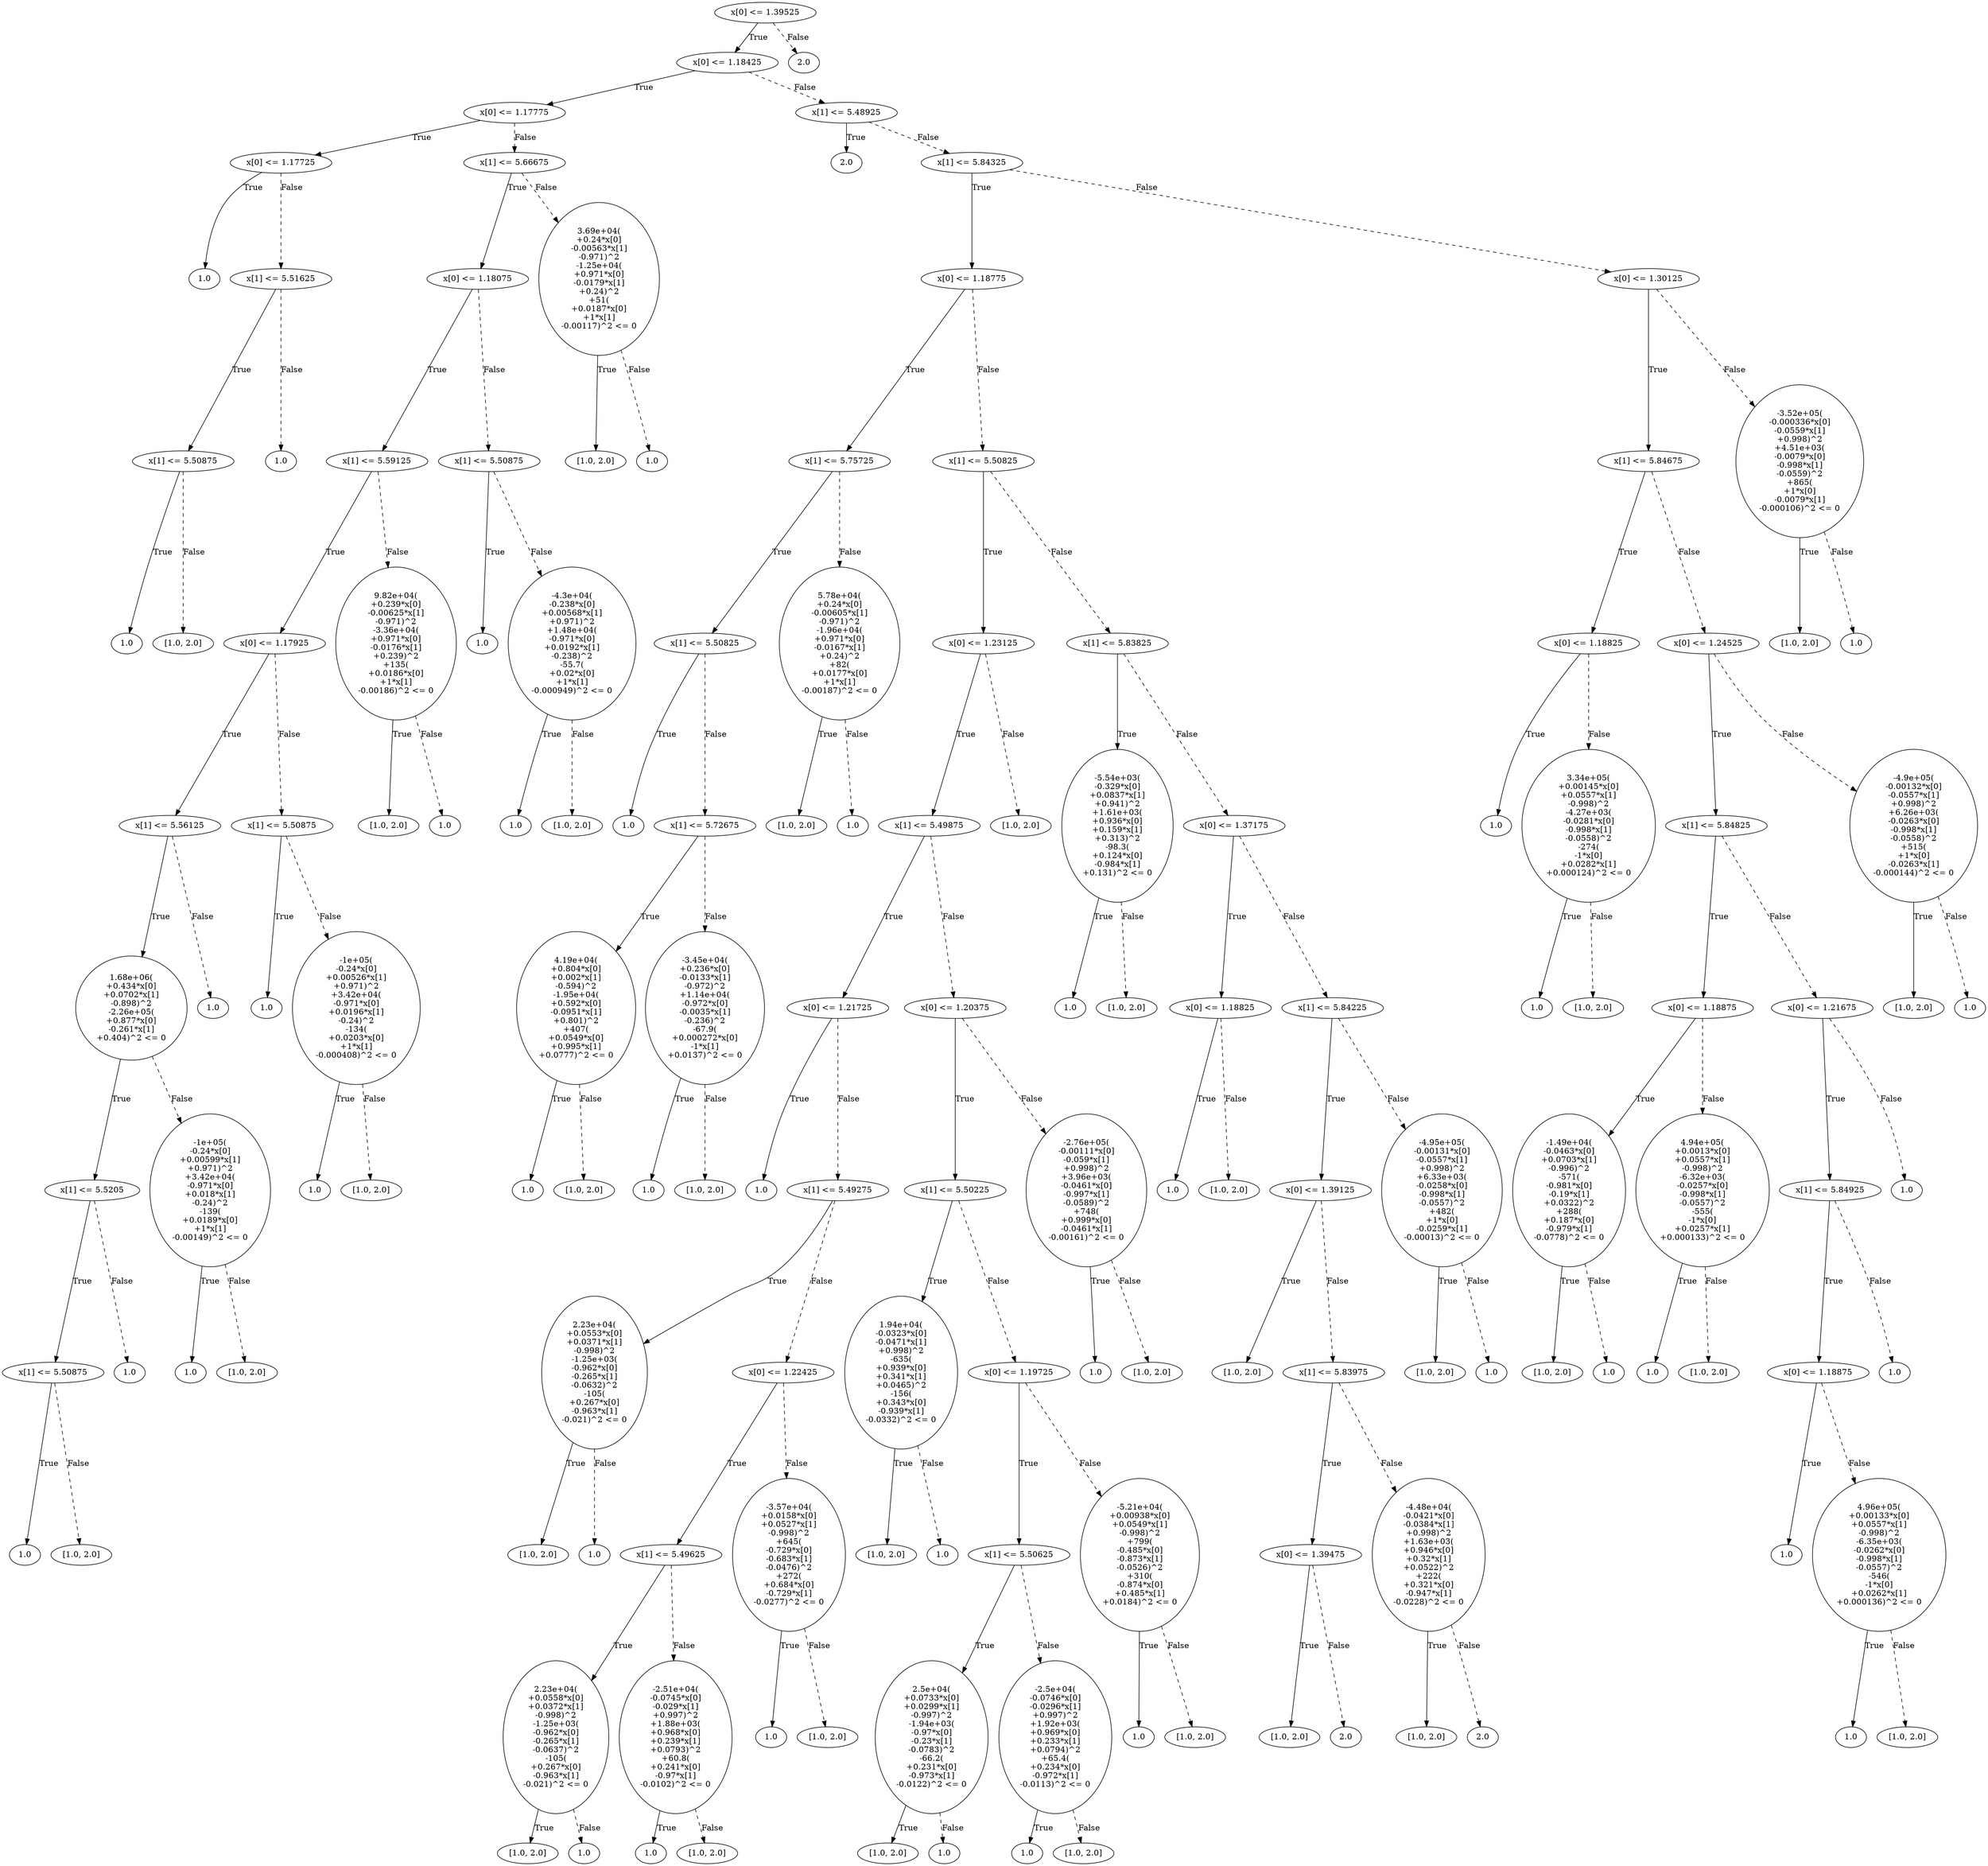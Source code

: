 digraph {
0 [label="x[0] <= 1.39525"];
1 [label="x[0] <= 1.18425"];
2 [label="x[0] <= 1.17775"];
3 [label="x[0] <= 1.17725"];
4 [label="1.0"];
3 -> 4 [label="True"];
5 [label="x[1] <= 5.51625"];
6 [label="x[1] <= 5.50875"];
7 [label="1.0"];
6 -> 7 [label="True"];
8 [label="[1.0, 2.0]"];
6 -> 8 [style="dashed", label="False"];
5 -> 6 [label="True"];
9 [label="1.0"];
5 -> 9 [style="dashed", label="False"];
3 -> 5 [style="dashed", label="False"];
2 -> 3 [label="True"];
10 [label="x[1] <= 5.66675"];
11 [label="x[0] <= 1.18075"];
12 [label="x[1] <= 5.59125"];
13 [label="x[0] <= 1.17925"];
14 [label="x[1] <= 5.56125"];
15 [label="1.68e+06(\n+0.434*x[0]\n+0.0702*x[1]\n-0.898)^2\n-2.26e+05(\n+0.877*x[0]\n-0.261*x[1]\n+0.404)^2 <= 0"];
16 [label="x[1] <= 5.5205"];
17 [label="x[1] <= 5.50875"];
18 [label="1.0"];
17 -> 18 [label="True"];
19 [label="[1.0, 2.0]"];
17 -> 19 [style="dashed", label="False"];
16 -> 17 [label="True"];
20 [label="1.0"];
16 -> 20 [style="dashed", label="False"];
15 -> 16 [label="True"];
21 [label="-1e+05(\n-0.24*x[0]\n+0.00599*x[1]\n+0.971)^2\n+3.42e+04(\n-0.971*x[0]\n+0.018*x[1]\n-0.24)^2\n-139(\n+0.0189*x[0]\n+1*x[1]\n-0.00149)^2 <= 0"];
22 [label="1.0"];
21 -> 22 [label="True"];
23 [label="[1.0, 2.0]"];
21 -> 23 [style="dashed", label="False"];
15 -> 21 [style="dashed", label="False"];
14 -> 15 [label="True"];
24 [label="1.0"];
14 -> 24 [style="dashed", label="False"];
13 -> 14 [label="True"];
25 [label="x[1] <= 5.50875"];
26 [label="1.0"];
25 -> 26 [label="True"];
27 [label="-1e+05(\n-0.24*x[0]\n+0.00526*x[1]\n+0.971)^2\n+3.42e+04(\n-0.971*x[0]\n+0.0196*x[1]\n-0.24)^2\n-134(\n+0.0203*x[0]\n+1*x[1]\n-0.000408)^2 <= 0"];
28 [label="1.0"];
27 -> 28 [label="True"];
29 [label="[1.0, 2.0]"];
27 -> 29 [style="dashed", label="False"];
25 -> 27 [style="dashed", label="False"];
13 -> 25 [style="dashed", label="False"];
12 -> 13 [label="True"];
30 [label="9.82e+04(\n+0.239*x[0]\n-0.00625*x[1]\n-0.971)^2\n-3.36e+04(\n+0.971*x[0]\n-0.0176*x[1]\n+0.239)^2\n+135(\n+0.0186*x[0]\n+1*x[1]\n-0.00186)^2 <= 0"];
31 [label="[1.0, 2.0]"];
30 -> 31 [label="True"];
32 [label="1.0"];
30 -> 32 [style="dashed", label="False"];
12 -> 30 [style="dashed", label="False"];
11 -> 12 [label="True"];
33 [label="x[1] <= 5.50875"];
34 [label="1.0"];
33 -> 34 [label="True"];
35 [label="-4.3e+04(\n-0.238*x[0]\n+0.00568*x[1]\n+0.971)^2\n+1.48e+04(\n-0.971*x[0]\n+0.0192*x[1]\n-0.238)^2\n-55.7(\n+0.02*x[0]\n+1*x[1]\n-0.000949)^2 <= 0"];
36 [label="1.0"];
35 -> 36 [label="True"];
37 [label="[1.0, 2.0]"];
35 -> 37 [style="dashed", label="False"];
33 -> 35 [style="dashed", label="False"];
11 -> 33 [style="dashed", label="False"];
10 -> 11 [label="True"];
38 [label="3.69e+04(\n+0.24*x[0]\n-0.00563*x[1]\n-0.971)^2\n-1.25e+04(\n+0.971*x[0]\n-0.0179*x[1]\n+0.24)^2\n+51(\n+0.0187*x[0]\n+1*x[1]\n-0.00117)^2 <= 0"];
39 [label="[1.0, 2.0]"];
38 -> 39 [label="True"];
40 [label="1.0"];
38 -> 40 [style="dashed", label="False"];
10 -> 38 [style="dashed", label="False"];
2 -> 10 [style="dashed", label="False"];
1 -> 2 [label="True"];
41 [label="x[1] <= 5.48925"];
42 [label="2.0"];
41 -> 42 [label="True"];
43 [label="x[1] <= 5.84325"];
44 [label="x[0] <= 1.18775"];
45 [label="x[1] <= 5.75725"];
46 [label="x[1] <= 5.50825"];
47 [label="1.0"];
46 -> 47 [label="True"];
48 [label="x[1] <= 5.72675"];
49 [label="4.19e+04(\n+0.804*x[0]\n+0.002*x[1]\n-0.594)^2\n-1.95e+04(\n+0.592*x[0]\n-0.0951*x[1]\n+0.801)^2\n+407(\n+0.0549*x[0]\n+0.995*x[1]\n+0.0777)^2 <= 0"];
50 [label="1.0"];
49 -> 50 [label="True"];
51 [label="[1.0, 2.0]"];
49 -> 51 [style="dashed", label="False"];
48 -> 49 [label="True"];
52 [label="-3.45e+04(\n+0.236*x[0]\n-0.0133*x[1]\n-0.972)^2\n+1.14e+04(\n-0.972*x[0]\n-0.0035*x[1]\n-0.236)^2\n-67.9(\n+0.000272*x[0]\n-1*x[1]\n+0.0137)^2 <= 0"];
53 [label="1.0"];
52 -> 53 [label="True"];
54 [label="[1.0, 2.0]"];
52 -> 54 [style="dashed", label="False"];
48 -> 52 [style="dashed", label="False"];
46 -> 48 [style="dashed", label="False"];
45 -> 46 [label="True"];
55 [label="5.78e+04(\n+0.24*x[0]\n-0.00605*x[1]\n-0.971)^2\n-1.96e+04(\n+0.971*x[0]\n-0.0167*x[1]\n+0.24)^2\n+82(\n+0.0177*x[0]\n+1*x[1]\n-0.00187)^2 <= 0"];
56 [label="[1.0, 2.0]"];
55 -> 56 [label="True"];
57 [label="1.0"];
55 -> 57 [style="dashed", label="False"];
45 -> 55 [style="dashed", label="False"];
44 -> 45 [label="True"];
58 [label="x[1] <= 5.50825"];
59 [label="x[0] <= 1.23125"];
60 [label="x[1] <= 5.49875"];
61 [label="x[0] <= 1.21725"];
62 [label="1.0"];
61 -> 62 [label="True"];
63 [label="x[1] <= 5.49275"];
64 [label="2.23e+04(\n+0.0553*x[0]\n+0.0371*x[1]\n-0.998)^2\n-1.25e+03(\n-0.962*x[0]\n-0.265*x[1]\n-0.0632)^2\n-105(\n+0.267*x[0]\n-0.963*x[1]\n-0.021)^2 <= 0"];
65 [label="[1.0, 2.0]"];
64 -> 65 [label="True"];
66 [label="1.0"];
64 -> 66 [style="dashed", label="False"];
63 -> 64 [label="True"];
67 [label="x[0] <= 1.22425"];
68 [label="x[1] <= 5.49625"];
69 [label="2.23e+04(\n+0.0558*x[0]\n+0.0372*x[1]\n-0.998)^2\n-1.25e+03(\n-0.962*x[0]\n-0.265*x[1]\n-0.0637)^2\n-105(\n+0.267*x[0]\n-0.963*x[1]\n-0.021)^2 <= 0"];
70 [label="[1.0, 2.0]"];
69 -> 70 [label="True"];
71 [label="1.0"];
69 -> 71 [style="dashed", label="False"];
68 -> 69 [label="True"];
72 [label="-2.51e+04(\n-0.0745*x[0]\n-0.029*x[1]\n+0.997)^2\n+1.88e+03(\n+0.968*x[0]\n+0.239*x[1]\n+0.0793)^2\n+60.8(\n+0.241*x[0]\n-0.97*x[1]\n-0.0102)^2 <= 0"];
73 [label="1.0"];
72 -> 73 [label="True"];
74 [label="[1.0, 2.0]"];
72 -> 74 [style="dashed", label="False"];
68 -> 72 [style="dashed", label="False"];
67 -> 68 [label="True"];
75 [label="-3.57e+04(\n+0.0158*x[0]\n+0.0527*x[1]\n-0.998)^2\n+645(\n-0.729*x[0]\n-0.683*x[1]\n-0.0476)^2\n+272(\n+0.684*x[0]\n-0.729*x[1]\n-0.0277)^2 <= 0"];
76 [label="1.0"];
75 -> 76 [label="True"];
77 [label="[1.0, 2.0]"];
75 -> 77 [style="dashed", label="False"];
67 -> 75 [style="dashed", label="False"];
63 -> 67 [style="dashed", label="False"];
61 -> 63 [style="dashed", label="False"];
60 -> 61 [label="True"];
78 [label="x[0] <= 1.20375"];
79 [label="x[1] <= 5.50225"];
80 [label="1.94e+04(\n-0.0323*x[0]\n-0.0471*x[1]\n+0.998)^2\n-635(\n+0.939*x[0]\n+0.341*x[1]\n+0.0465)^2\n-156(\n+0.343*x[0]\n-0.939*x[1]\n-0.0332)^2 <= 0"];
81 [label="[1.0, 2.0]"];
80 -> 81 [label="True"];
82 [label="1.0"];
80 -> 82 [style="dashed", label="False"];
79 -> 80 [label="True"];
83 [label="x[0] <= 1.19725"];
84 [label="x[1] <= 5.50625"];
85 [label="2.5e+04(\n+0.0733*x[0]\n+0.0299*x[1]\n-0.997)^2\n-1.94e+03(\n-0.97*x[0]\n-0.23*x[1]\n-0.0783)^2\n-66.2(\n+0.231*x[0]\n-0.973*x[1]\n-0.0122)^2 <= 0"];
86 [label="[1.0, 2.0]"];
85 -> 86 [label="True"];
87 [label="1.0"];
85 -> 87 [style="dashed", label="False"];
84 -> 85 [label="True"];
88 [label="-2.5e+04(\n-0.0746*x[0]\n-0.0296*x[1]\n+0.997)^2\n+1.92e+03(\n+0.969*x[0]\n+0.233*x[1]\n+0.0794)^2\n+65.4(\n+0.234*x[0]\n-0.972*x[1]\n-0.0113)^2 <= 0"];
89 [label="1.0"];
88 -> 89 [label="True"];
90 [label="[1.0, 2.0]"];
88 -> 90 [style="dashed", label="False"];
84 -> 88 [style="dashed", label="False"];
83 -> 84 [label="True"];
91 [label="-5.21e+04(\n+0.00938*x[0]\n+0.0549*x[1]\n-0.998)^2\n+799(\n-0.485*x[0]\n-0.873*x[1]\n-0.0526)^2\n+310(\n-0.874*x[0]\n+0.485*x[1]\n+0.0184)^2 <= 0"];
92 [label="1.0"];
91 -> 92 [label="True"];
93 [label="[1.0, 2.0]"];
91 -> 93 [style="dashed", label="False"];
83 -> 91 [style="dashed", label="False"];
79 -> 83 [style="dashed", label="False"];
78 -> 79 [label="True"];
94 [label="-2.76e+05(\n-0.00111*x[0]\n-0.059*x[1]\n+0.998)^2\n+3.96e+03(\n-0.0461*x[0]\n-0.997*x[1]\n-0.0589)^2\n+748(\n+0.999*x[0]\n-0.0461*x[1]\n-0.00161)^2 <= 0"];
95 [label="1.0"];
94 -> 95 [label="True"];
96 [label="[1.0, 2.0]"];
94 -> 96 [style="dashed", label="False"];
78 -> 94 [style="dashed", label="False"];
60 -> 78 [style="dashed", label="False"];
59 -> 60 [label="True"];
97 [label="[1.0, 2.0]"];
59 -> 97 [style="dashed", label="False"];
58 -> 59 [label="True"];
98 [label="x[1] <= 5.83825"];
99 [label="-5.54e+03(\n-0.329*x[0]\n+0.0837*x[1]\n+0.941)^2\n+1.61e+03(\n+0.936*x[0]\n+0.159*x[1]\n+0.313)^2\n-98.3(\n+0.124*x[0]\n-0.984*x[1]\n+0.131)^2 <= 0"];
100 [label="1.0"];
99 -> 100 [label="True"];
101 [label="[1.0, 2.0]"];
99 -> 101 [style="dashed", label="False"];
98 -> 99 [label="True"];
102 [label="x[0] <= 1.37175"];
103 [label="x[0] <= 1.18825"];
104 [label="1.0"];
103 -> 104 [label="True"];
105 [label="[1.0, 2.0]"];
103 -> 105 [style="dashed", label="False"];
102 -> 103 [label="True"];
106 [label="x[1] <= 5.84225"];
107 [label="x[0] <= 1.39125"];
108 [label="[1.0, 2.0]"];
107 -> 108 [label="True"];
109 [label="x[1] <= 5.83975"];
110 [label="x[0] <= 1.39475"];
111 [label="[1.0, 2.0]"];
110 -> 111 [label="True"];
112 [label="2.0"];
110 -> 112 [style="dashed", label="False"];
109 -> 110 [label="True"];
113 [label="-4.48e+04(\n-0.0421*x[0]\n-0.0384*x[1]\n+0.998)^2\n+1.63e+03(\n+0.946*x[0]\n+0.32*x[1]\n+0.0522)^2\n+222(\n+0.321*x[0]\n-0.947*x[1]\n-0.0228)^2 <= 0"];
114 [label="[1.0, 2.0]"];
113 -> 114 [label="True"];
115 [label="2.0"];
113 -> 115 [style="dashed", label="False"];
109 -> 113 [style="dashed", label="False"];
107 -> 109 [style="dashed", label="False"];
106 -> 107 [label="True"];
116 [label="-4.95e+05(\n-0.00131*x[0]\n-0.0557*x[1]\n+0.998)^2\n+6.33e+03(\n-0.0258*x[0]\n-0.998*x[1]\n-0.0557)^2\n+482(\n+1*x[0]\n-0.0259*x[1]\n-0.00013)^2 <= 0"];
117 [label="[1.0, 2.0]"];
116 -> 117 [label="True"];
118 [label="1.0"];
116 -> 118 [style="dashed", label="False"];
106 -> 116 [style="dashed", label="False"];
102 -> 106 [style="dashed", label="False"];
98 -> 102 [style="dashed", label="False"];
58 -> 98 [style="dashed", label="False"];
44 -> 58 [style="dashed", label="False"];
43 -> 44 [label="True"];
119 [label="x[0] <= 1.30125"];
120 [label="x[1] <= 5.84675"];
121 [label="x[0] <= 1.18825"];
122 [label="1.0"];
121 -> 122 [label="True"];
123 [label="3.34e+05(\n+0.00145*x[0]\n+0.0557*x[1]\n-0.998)^2\n-4.27e+03(\n-0.0281*x[0]\n-0.998*x[1]\n-0.0558)^2\n-274(\n-1*x[0]\n+0.0282*x[1]\n+0.000124)^2 <= 0"];
124 [label="1.0"];
123 -> 124 [label="True"];
125 [label="[1.0, 2.0]"];
123 -> 125 [style="dashed", label="False"];
121 -> 123 [style="dashed", label="False"];
120 -> 121 [label="True"];
126 [label="x[0] <= 1.24525"];
127 [label="x[1] <= 5.84825"];
128 [label="x[0] <= 1.18875"];
129 [label="-1.49e+04(\n-0.0463*x[0]\n+0.0703*x[1]\n-0.996)^2\n-571(\n-0.981*x[0]\n-0.19*x[1]\n+0.0322)^2\n+288(\n+0.187*x[0]\n-0.979*x[1]\n-0.0778)^2 <= 0"];
130 [label="[1.0, 2.0]"];
129 -> 130 [label="True"];
131 [label="1.0"];
129 -> 131 [style="dashed", label="False"];
128 -> 129 [label="True"];
132 [label="4.94e+05(\n+0.0013*x[0]\n+0.0557*x[1]\n-0.998)^2\n-6.32e+03(\n-0.0257*x[0]\n-0.998*x[1]\n-0.0557)^2\n-555(\n-1*x[0]\n+0.0257*x[1]\n+0.000133)^2 <= 0"];
133 [label="1.0"];
132 -> 133 [label="True"];
134 [label="[1.0, 2.0]"];
132 -> 134 [style="dashed", label="False"];
128 -> 132 [style="dashed", label="False"];
127 -> 128 [label="True"];
135 [label="x[0] <= 1.21675"];
136 [label="x[1] <= 5.84925"];
137 [label="x[0] <= 1.18875"];
138 [label="1.0"];
137 -> 138 [label="True"];
139 [label="4.96e+05(\n+0.00133*x[0]\n+0.0557*x[1]\n-0.998)^2\n-6.35e+03(\n-0.0262*x[0]\n-0.998*x[1]\n-0.0557)^2\n-546(\n-1*x[0]\n+0.0262*x[1]\n+0.000136)^2 <= 0"];
140 [label="1.0"];
139 -> 140 [label="True"];
141 [label="[1.0, 2.0]"];
139 -> 141 [style="dashed", label="False"];
137 -> 139 [style="dashed", label="False"];
136 -> 137 [label="True"];
142 [label="1.0"];
136 -> 142 [style="dashed", label="False"];
135 -> 136 [label="True"];
143 [label="1.0"];
135 -> 143 [style="dashed", label="False"];
127 -> 135 [style="dashed", label="False"];
126 -> 127 [label="True"];
144 [label="-4.9e+05(\n-0.00132*x[0]\n-0.0557*x[1]\n+0.998)^2\n+6.26e+03(\n-0.0263*x[0]\n-0.998*x[1]\n-0.0558)^2\n+515(\n+1*x[0]\n-0.0263*x[1]\n-0.000144)^2 <= 0"];
145 [label="[1.0, 2.0]"];
144 -> 145 [label="True"];
146 [label="1.0"];
144 -> 146 [style="dashed", label="False"];
126 -> 144 [style="dashed", label="False"];
120 -> 126 [style="dashed", label="False"];
119 -> 120 [label="True"];
147 [label="-3.52e+05(\n-0.000336*x[0]\n-0.0559*x[1]\n+0.998)^2\n+4.51e+03(\n-0.0079*x[0]\n-0.998*x[1]\n-0.0559)^2\n+865(\n+1*x[0]\n-0.0079*x[1]\n-0.000106)^2 <= 0"];
148 [label="[1.0, 2.0]"];
147 -> 148 [label="True"];
149 [label="1.0"];
147 -> 149 [style="dashed", label="False"];
119 -> 147 [style="dashed", label="False"];
43 -> 119 [style="dashed", label="False"];
41 -> 43 [style="dashed", label="False"];
1 -> 41 [style="dashed", label="False"];
0 -> 1 [label="True"];
150 [label="2.0"];
0 -> 150 [style="dashed", label="False"];

}